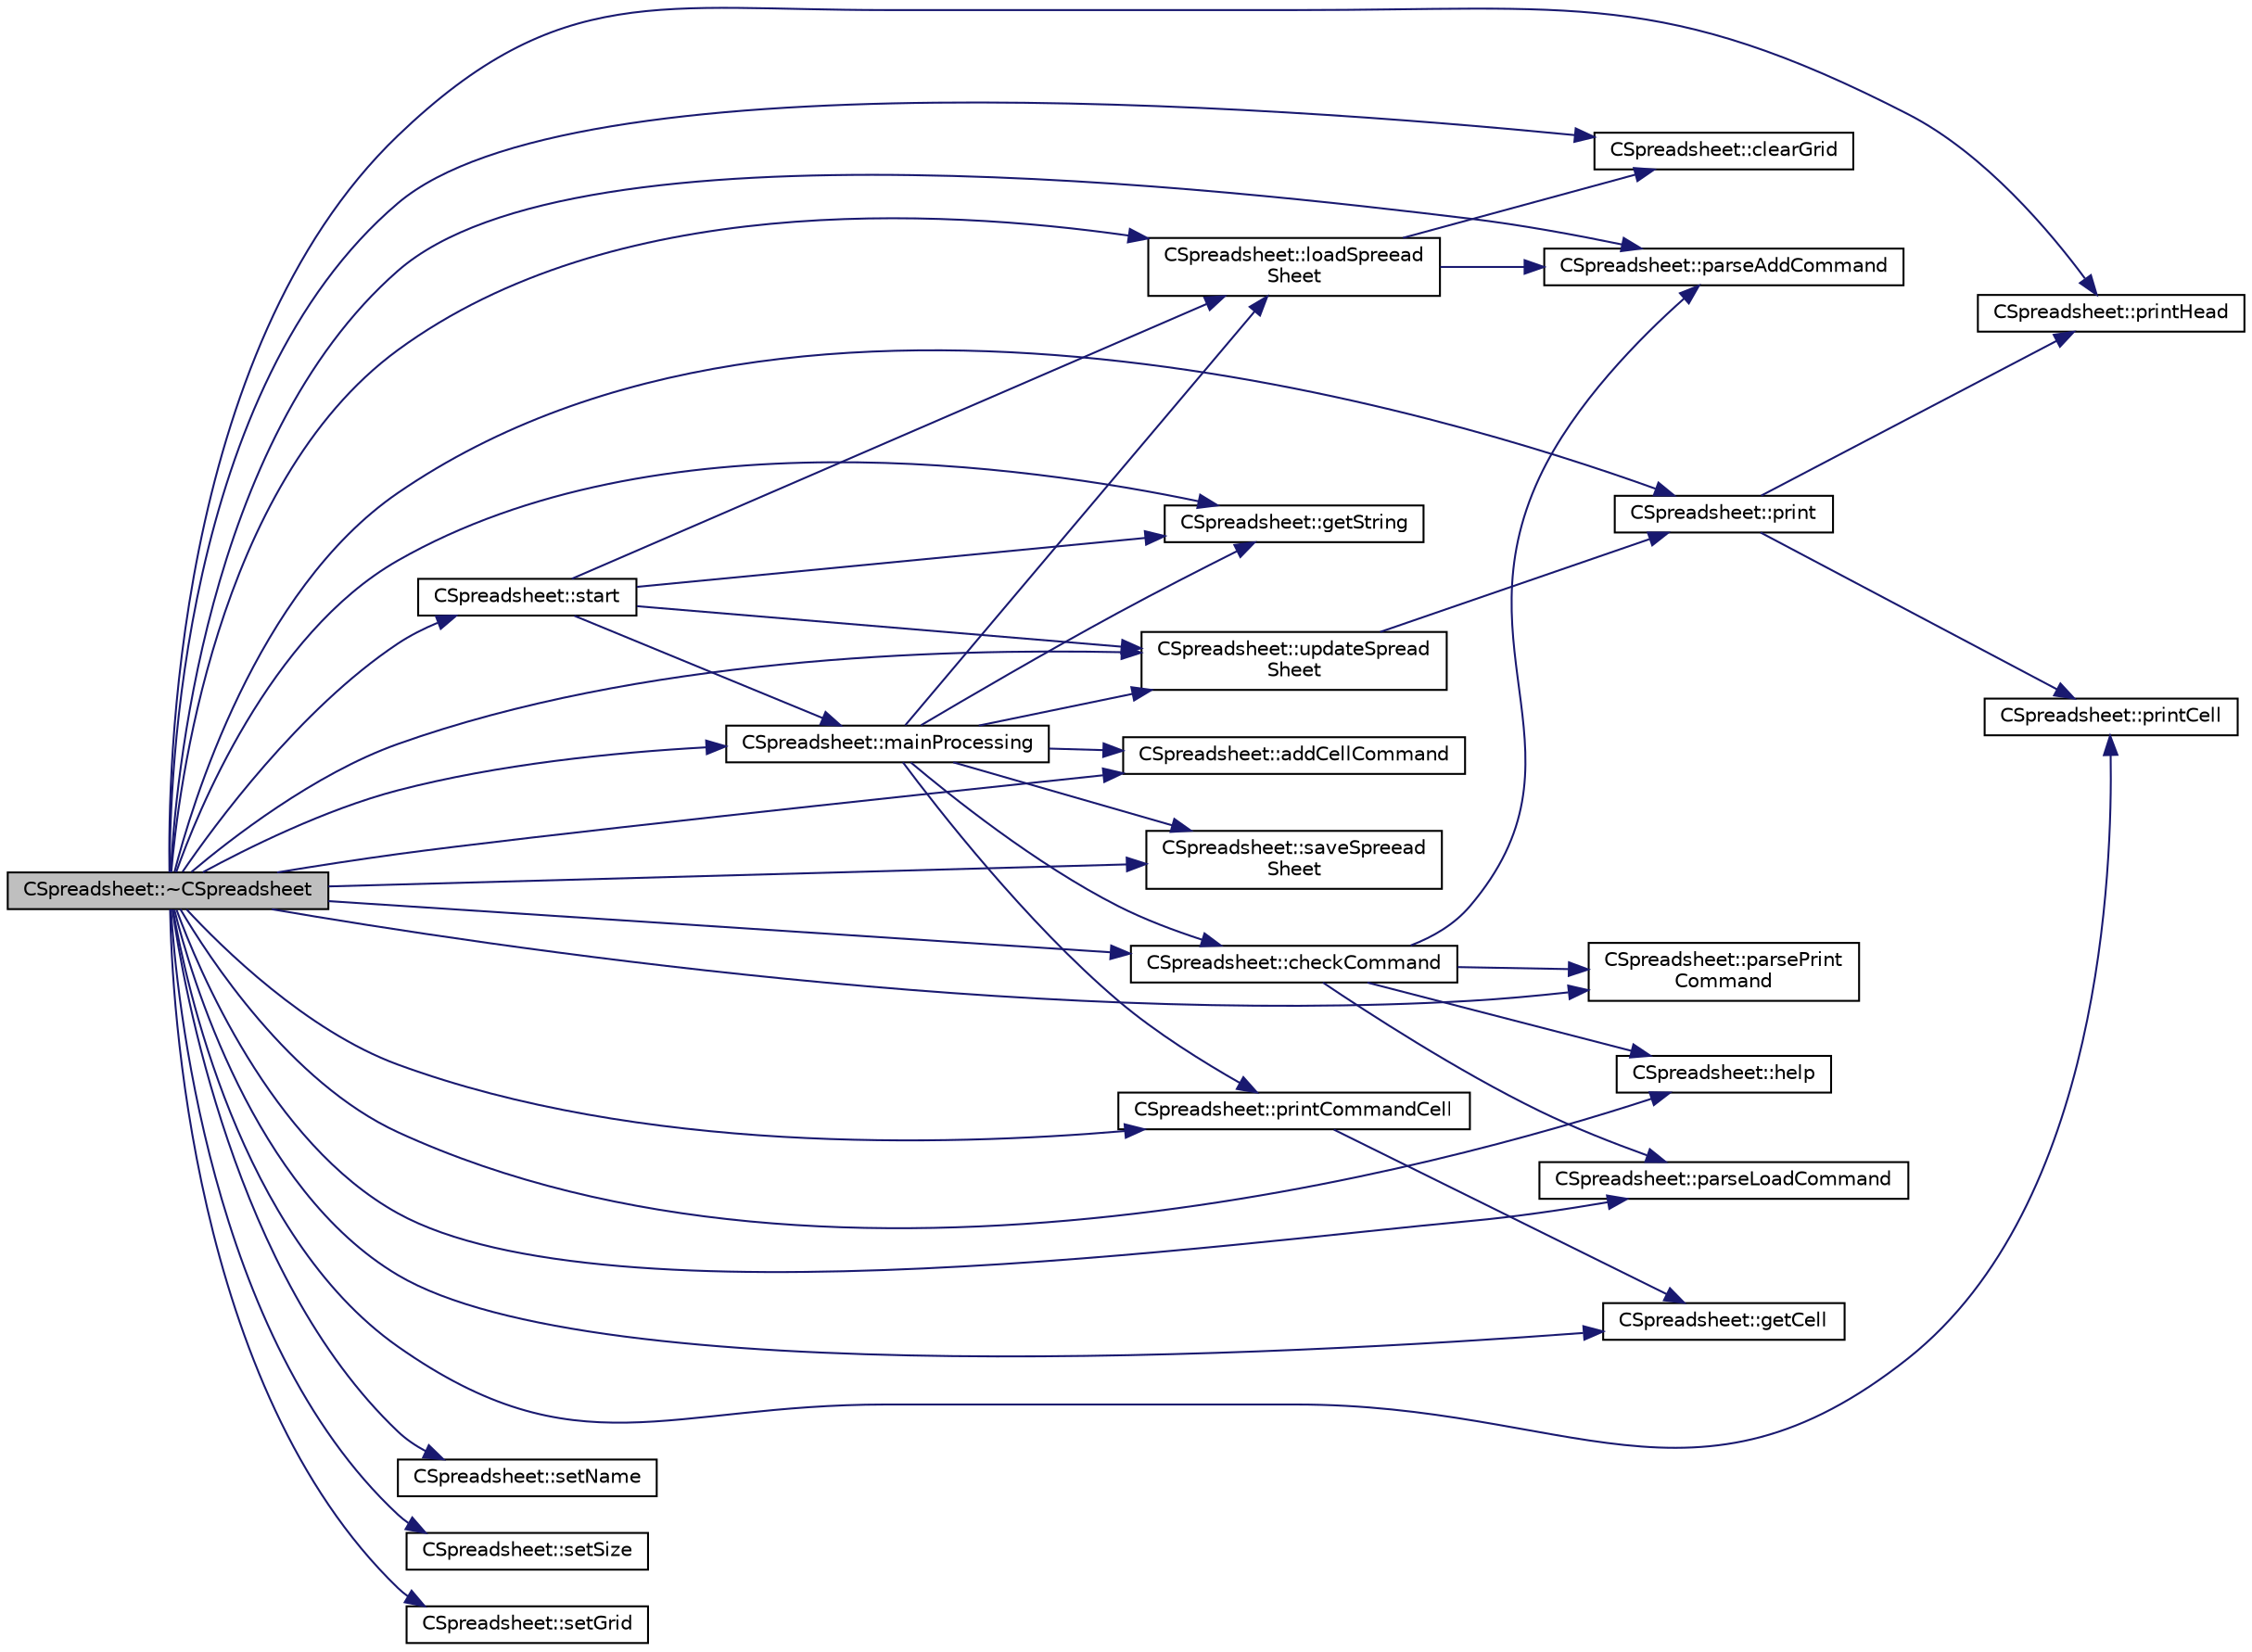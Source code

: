 digraph "CSpreadsheet::~CSpreadsheet"
{
  edge [fontname="Helvetica",fontsize="10",labelfontname="Helvetica",labelfontsize="10"];
  node [fontname="Helvetica",fontsize="10",shape=record];
  rankdir="LR";
  Node1 [label="CSpreadsheet::~CSpreadsheet",height=0.2,width=0.4,color="black", fillcolor="grey75", style="filled", fontcolor="black"];
  Node1 -> Node2 [color="midnightblue",fontsize="10",style="solid",fontname="Helvetica"];
  Node2 [label="CSpreadsheet::start",height=0.2,width=0.4,color="black", fillcolor="white", style="filled",URL="$classCSpreadsheet.html#a118b123495313438538adb15d57b33b8"];
  Node2 -> Node3 [color="midnightblue",fontsize="10",style="solid",fontname="Helvetica"];
  Node3 [label="CSpreadsheet::getString",height=0.2,width=0.4,color="black", fillcolor="white", style="filled",URL="$classCSpreadsheet.html#a6e5e68ad13e7e38b4329622a147d196d"];
  Node2 -> Node4 [color="midnightblue",fontsize="10",style="solid",fontname="Helvetica"];
  Node4 [label="CSpreadsheet::loadSpreead\lSheet",height=0.2,width=0.4,color="black", fillcolor="white", style="filled",URL="$classCSpreadsheet.html#a385ce38d0824531ec6d52bb8043cf557"];
  Node4 -> Node5 [color="midnightblue",fontsize="10",style="solid",fontname="Helvetica"];
  Node5 [label="CSpreadsheet::clearGrid",height=0.2,width=0.4,color="black", fillcolor="white", style="filled",URL="$classCSpreadsheet.html#a2068023e0a7e6b3e78cdc654f398040b"];
  Node4 -> Node6 [color="midnightblue",fontsize="10",style="solid",fontname="Helvetica"];
  Node6 [label="CSpreadsheet::parseAddCommand",height=0.2,width=0.4,color="black", fillcolor="white", style="filled",URL="$classCSpreadsheet.html#a7e9ccaa7a0d1b90bca13e32d642d6db5"];
  Node2 -> Node7 [color="midnightblue",fontsize="10",style="solid",fontname="Helvetica"];
  Node7 [label="CSpreadsheet::updateSpread\lSheet",height=0.2,width=0.4,color="black", fillcolor="white", style="filled",URL="$classCSpreadsheet.html#a8b5b4342226e0545af3270a0bd0b50a7"];
  Node7 -> Node8 [color="midnightblue",fontsize="10",style="solid",fontname="Helvetica"];
  Node8 [label="CSpreadsheet::print",height=0.2,width=0.4,color="black", fillcolor="white", style="filled",URL="$classCSpreadsheet.html#a0604ce24748dcde5838df3e41f6e11e9"];
  Node8 -> Node9 [color="midnightblue",fontsize="10",style="solid",fontname="Helvetica"];
  Node9 [label="CSpreadsheet::printHead",height=0.2,width=0.4,color="black", fillcolor="white", style="filled",URL="$classCSpreadsheet.html#a567718ec2ecc2c69a57081a079fb91fe"];
  Node8 -> Node10 [color="midnightblue",fontsize="10",style="solid",fontname="Helvetica"];
  Node10 [label="CSpreadsheet::printCell",height=0.2,width=0.4,color="black", fillcolor="white", style="filled",URL="$classCSpreadsheet.html#a81562ba6729fd934a894fd0fdd1fb79f"];
  Node2 -> Node11 [color="midnightblue",fontsize="10",style="solid",fontname="Helvetica"];
  Node11 [label="CSpreadsheet::mainProcessing",height=0.2,width=0.4,color="black", fillcolor="white", style="filled",URL="$classCSpreadsheet.html#a96295c930d6a4a40c721f3d5eda1ad8d"];
  Node11 -> Node3 [color="midnightblue",fontsize="10",style="solid",fontname="Helvetica"];
  Node11 -> Node12 [color="midnightblue",fontsize="10",style="solid",fontname="Helvetica"];
  Node12 [label="CSpreadsheet::checkCommand",height=0.2,width=0.4,color="black", fillcolor="white", style="filled",URL="$classCSpreadsheet.html#a71c4c0659f2a2d581a3e0a25137ceaca"];
  Node12 -> Node13 [color="midnightblue",fontsize="10",style="solid",fontname="Helvetica"];
  Node13 [label="CSpreadsheet::parsePrint\lCommand",height=0.2,width=0.4,color="black", fillcolor="white", style="filled",URL="$classCSpreadsheet.html#acf0c5929ad8b1bef07f76bf70faf41d3"];
  Node12 -> Node14 [color="midnightblue",fontsize="10",style="solid",fontname="Helvetica"];
  Node14 [label="CSpreadsheet::help",height=0.2,width=0.4,color="black", fillcolor="white", style="filled",URL="$classCSpreadsheet.html#a3799ea5bbc895c71602b2851758bce11"];
  Node12 -> Node6 [color="midnightblue",fontsize="10",style="solid",fontname="Helvetica"];
  Node12 -> Node15 [color="midnightblue",fontsize="10",style="solid",fontname="Helvetica"];
  Node15 [label="CSpreadsheet::parseLoadCommand",height=0.2,width=0.4,color="black", fillcolor="white", style="filled",URL="$classCSpreadsheet.html#a6d2903eed407e91af33e998b9fe26201"];
  Node11 -> Node16 [color="midnightblue",fontsize="10",style="solid",fontname="Helvetica"];
  Node16 [label="CSpreadsheet::addCellCommand",height=0.2,width=0.4,color="black", fillcolor="white", style="filled",URL="$classCSpreadsheet.html#ae748ecf4a4904aa81c27b801e8d81c15"];
  Node11 -> Node7 [color="midnightblue",fontsize="10",style="solid",fontname="Helvetica"];
  Node11 -> Node17 [color="midnightblue",fontsize="10",style="solid",fontname="Helvetica"];
  Node17 [label="CSpreadsheet::printCommandCell",height=0.2,width=0.4,color="black", fillcolor="white", style="filled",URL="$classCSpreadsheet.html#ab7267ccda6e9c69e5b4f0ed8c945bb37"];
  Node17 -> Node18 [color="midnightblue",fontsize="10",style="solid",fontname="Helvetica"];
  Node18 [label="CSpreadsheet::getCell",height=0.2,width=0.4,color="black", fillcolor="white", style="filled",URL="$classCSpreadsheet.html#a681d138b2bf4fa6c8272e383bcd3a55b"];
  Node11 -> Node4 [color="midnightblue",fontsize="10",style="solid",fontname="Helvetica"];
  Node11 -> Node19 [color="midnightblue",fontsize="10",style="solid",fontname="Helvetica"];
  Node19 [label="CSpreadsheet::saveSpreead\lSheet",height=0.2,width=0.4,color="black", fillcolor="white", style="filled",URL="$classCSpreadsheet.html#ac37deb533379ce87ac005707c7006383"];
  Node1 -> Node11 [color="midnightblue",fontsize="10",style="solid",fontname="Helvetica"];
  Node1 -> Node16 [color="midnightblue",fontsize="10",style="solid",fontname="Helvetica"];
  Node1 -> Node18 [color="midnightblue",fontsize="10",style="solid",fontname="Helvetica"];
  Node1 -> Node12 [color="midnightblue",fontsize="10",style="solid",fontname="Helvetica"];
  Node1 -> Node20 [color="midnightblue",fontsize="10",style="solid",fontname="Helvetica"];
  Node20 [label="CSpreadsheet::setName",height=0.2,width=0.4,color="black", fillcolor="white", style="filled",URL="$classCSpreadsheet.html#a2e297910443b7950d32b1b6f99155506"];
  Node1 -> Node21 [color="midnightblue",fontsize="10",style="solid",fontname="Helvetica"];
  Node21 [label="CSpreadsheet::setSize",height=0.2,width=0.4,color="black", fillcolor="white", style="filled",URL="$classCSpreadsheet.html#a9f85317ede0d188586d4948355daafa1"];
  Node1 -> Node22 [color="midnightblue",fontsize="10",style="solid",fontname="Helvetica"];
  Node22 [label="CSpreadsheet::setGrid",height=0.2,width=0.4,color="black", fillcolor="white", style="filled",URL="$classCSpreadsheet.html#a59dbd32a7b58851b5b9db3338dde734b"];
  Node1 -> Node13 [color="midnightblue",fontsize="10",style="solid",fontname="Helvetica"];
  Node1 -> Node6 [color="midnightblue",fontsize="10",style="solid",fontname="Helvetica"];
  Node1 -> Node15 [color="midnightblue",fontsize="10",style="solid",fontname="Helvetica"];
  Node1 -> Node14 [color="midnightblue",fontsize="10",style="solid",fontname="Helvetica"];
  Node1 -> Node7 [color="midnightblue",fontsize="10",style="solid",fontname="Helvetica"];
  Node1 -> Node19 [color="midnightblue",fontsize="10",style="solid",fontname="Helvetica"];
  Node1 -> Node4 [color="midnightblue",fontsize="10",style="solid",fontname="Helvetica"];
  Node1 -> Node5 [color="midnightblue",fontsize="10",style="solid",fontname="Helvetica"];
  Node1 -> Node3 [color="midnightblue",fontsize="10",style="solid",fontname="Helvetica"];
  Node1 -> Node8 [color="midnightblue",fontsize="10",style="solid",fontname="Helvetica"];
  Node1 -> Node17 [color="midnightblue",fontsize="10",style="solid",fontname="Helvetica"];
  Node1 -> Node10 [color="midnightblue",fontsize="10",style="solid",fontname="Helvetica"];
  Node1 -> Node9 [color="midnightblue",fontsize="10",style="solid",fontname="Helvetica"];
}
